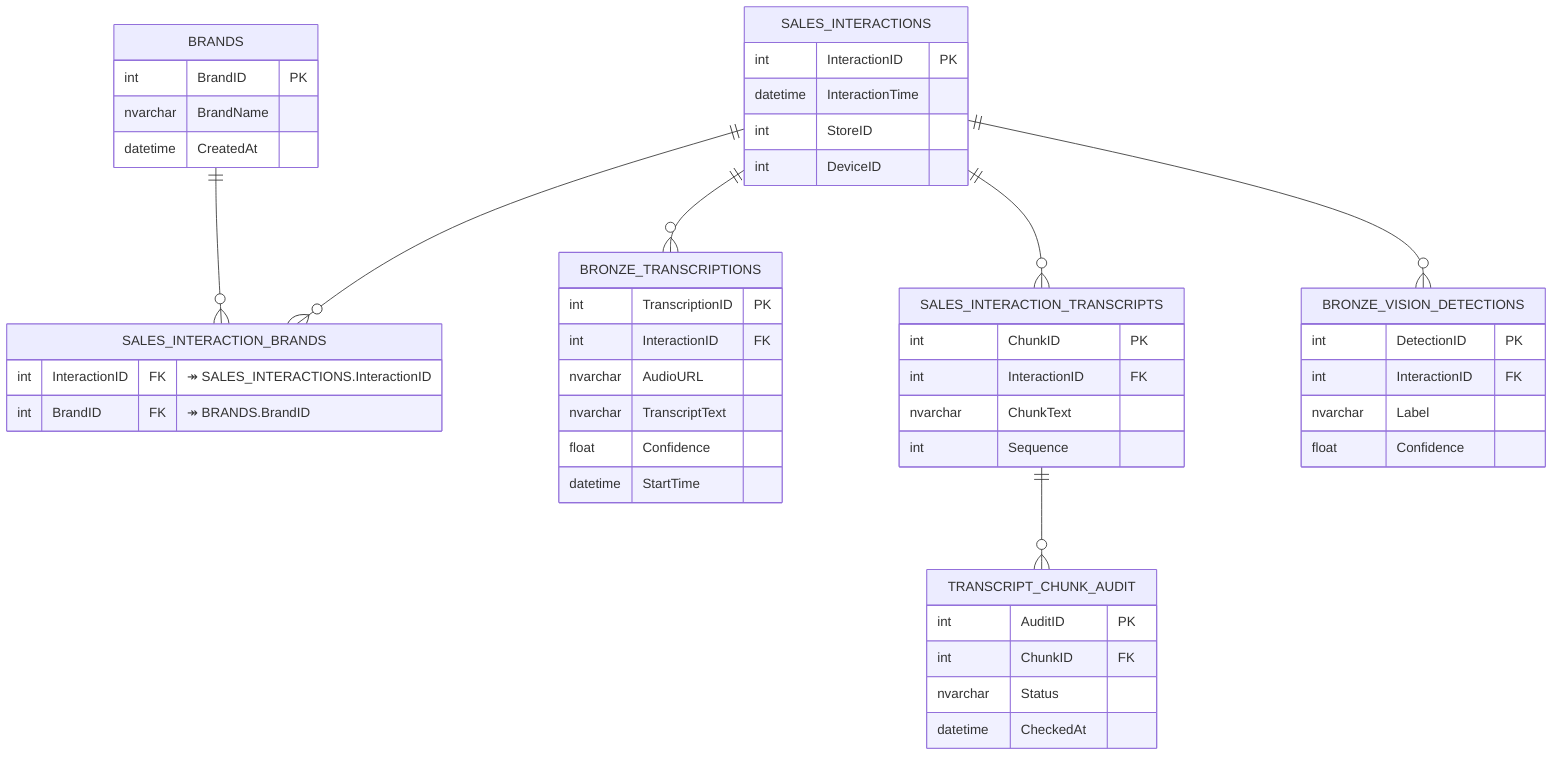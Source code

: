 erDiagram
    BRANDS {
        int BrandID PK
        nvarchar BrandName
        datetime CreatedAt
    }
    SALES_INTERACTIONS {
        int InteractionID PK
        datetime InteractionTime
        int StoreID
        int DeviceID
    }
    SALES_INTERACTION_BRANDS {
        int InteractionID FK "↠ SALES_INTERACTIONS.InteractionID"
        int BrandID FK "↠ BRANDS.BrandID"
    }
    BRONZE_TRANSCRIPTIONS {
        int TranscriptionID PK
        int InteractionID FK
        nvarchar AudioURL
        nvarchar TranscriptText
        float Confidence
        datetime StartTime
    }
    SALES_INTERACTION_TRANSCRIPTS {
        int ChunkID PK
        int InteractionID FK
        nvarchar ChunkText
        int Sequence
    }
    TRANSCRIPT_CHUNK_AUDIT {
        int AuditID PK
        int ChunkID FK
        nvarchar Status
        datetime CheckedAt
    }
    BRONZE_VISION_DETECTIONS {
        int DetectionID PK
        int InteractionID FK
        nvarchar Label
        float Confidence
    }

    BRANDS ||--o{ SALES_INTERACTION_BRANDS : ""
    SALES_INTERACTIONS ||--o{ SALES_INTERACTION_BRANDS : ""
    SALES_INTERACTIONS ||--o{ BRONZE_TRANSCRIPTIONS : ""
    SALES_INTERACTIONS ||--o{ SALES_INTERACTION_TRANSCRIPTS : ""
    SALES_INTERACTION_TRANSCRIPTS ||--o{ TRANSCRIPT_CHUNK_AUDIT : ""
    SALES_INTERACTIONS ||--o{ BRONZE_VISION_DETECTIONS : ""